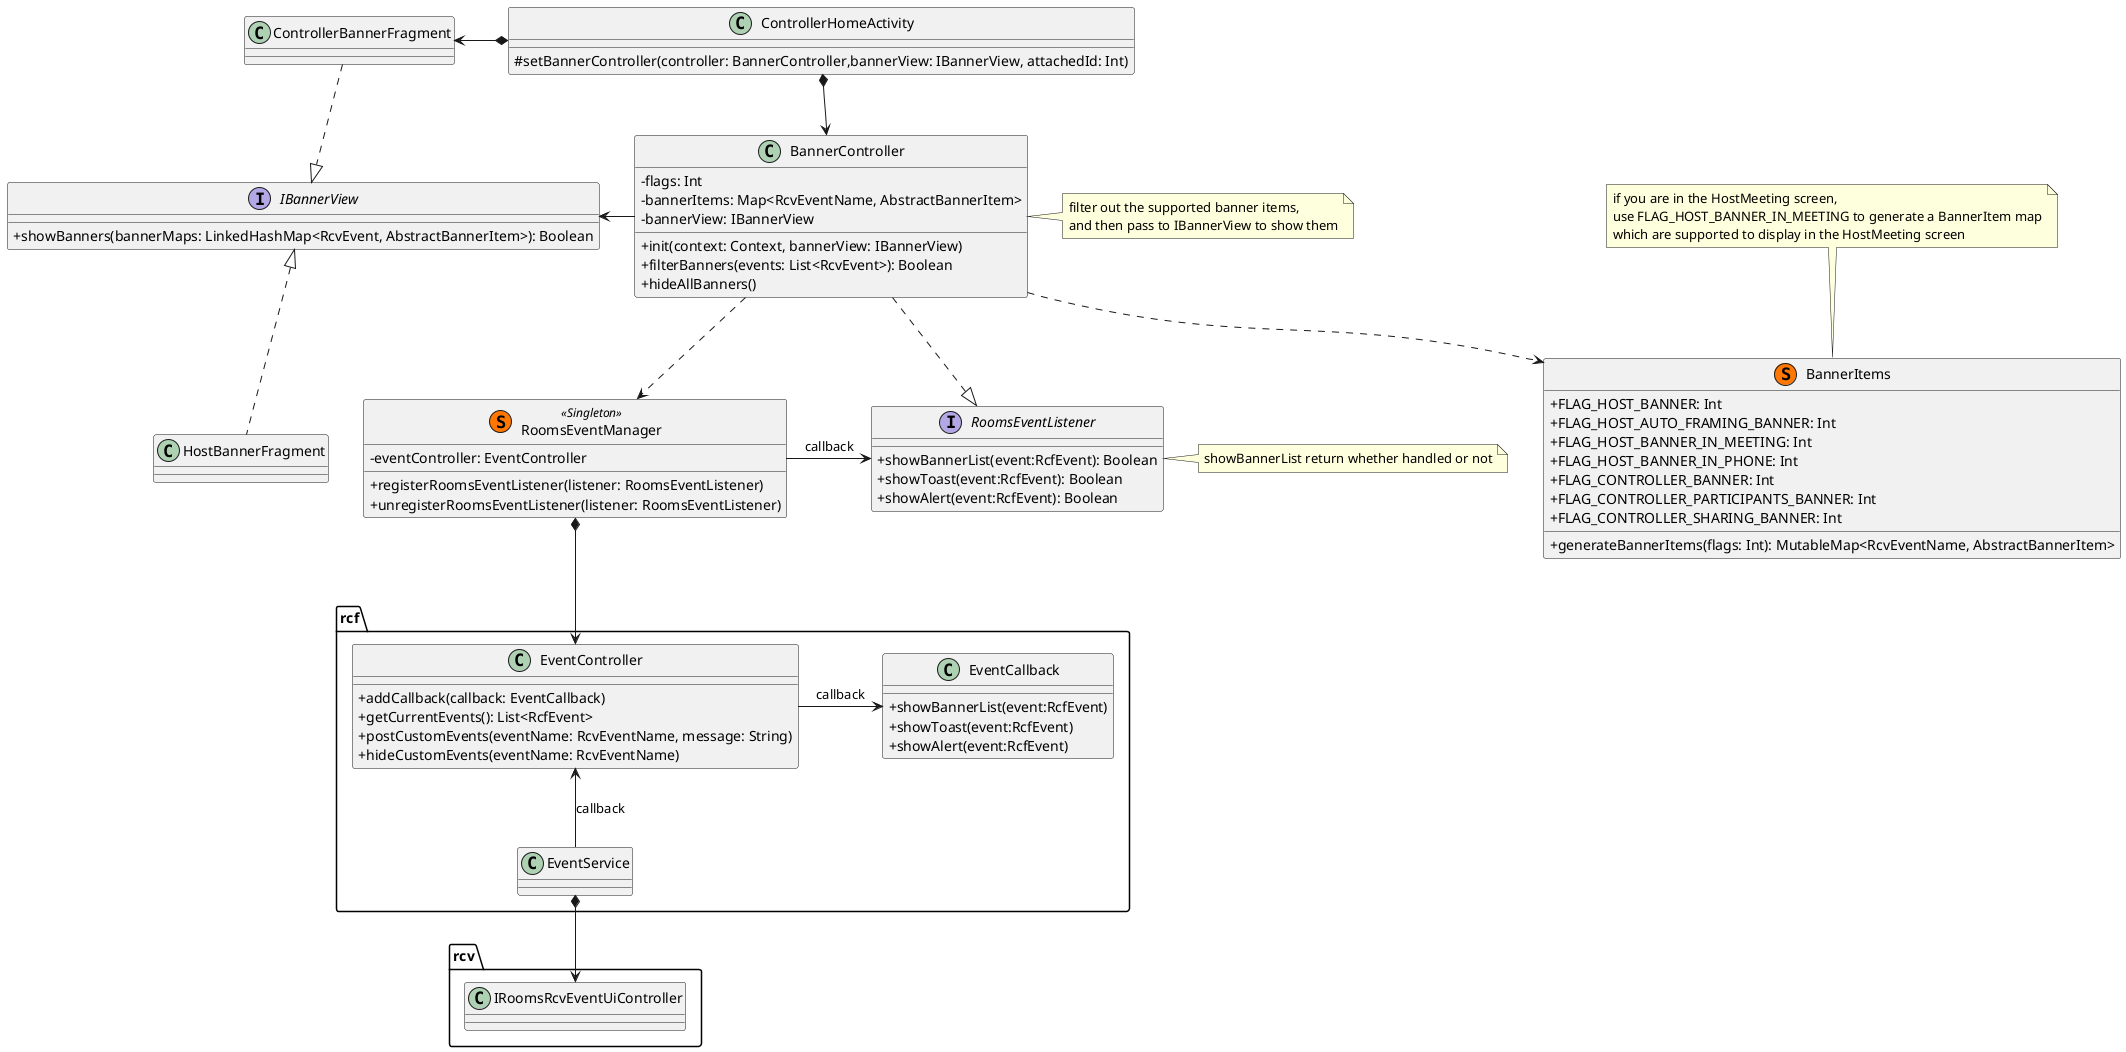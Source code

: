 @startuml
'https://plantuml.com/class-diagram
skinparam classAttributeIconSize 0

ControllerHomeActivity *-down-> BannerController
ControllerHomeActivity *-left-> ControllerBannerFragment

ControllerBannerFragment ..|> IBannerView
HostBannerFragment .up.|> IBannerView

BannerController .down.|> RoomsEventListener
BannerController .down.> RoomsEventManager
BannerController .down.> BannerItems
BannerController -left-> IBannerView

RoomsEventManager *-down-> rcf.EventController
RoomsEventManager -right-> RoomsEventListener: callback


rcf.EventController -right-> rcf.EventCallback: callback
rcf.EventService -up-> rcf.EventController: callback
rcf.EventService *-down-> rcv.IRoomsRcvEventUiController

class ControllerHomeActivity {
    # setBannerController(controller: BannerController,bannerView: IBannerView, attachedId: Int)
}

class HostBannerFragment
class ControllerBannerFragment

note top of BannerItems
    if you are in the HostMeeting screen,
    use FLAG_HOST_BANNER_IN_MEETING to generate a BannerItem map
    which are supported to display in the HostMeeting screen
end note
class BannerItems<< (S, #FF7700) >> {
    + FLAG_HOST_BANNER: Int
    + FLAG_HOST_AUTO_FRAMING_BANNER: Int
    + FLAG_HOST_BANNER_IN_MEETING: Int
    + FLAG_HOST_BANNER_IN_PHONE: Int
    + FLAG_CONTROLLER_BANNER: Int
    + FLAG_CONTROLLER_PARTICIPANTS_BANNER: Int
    + FLAG_CONTROLLER_SHARING_BANNER: Int
    + generateBannerItems(flags: Int): MutableMap<RcvEventName, AbstractBannerItem>
}

note right of BannerController
    filter out the supported banner items,
    and then pass to IBannerView to show them
end note
class BannerController {
    - flags: Int
    - bannerItems: Map<RcvEventName, AbstractBannerItem>
    - bannerView: IBannerView
    + init(context: Context, bannerView: IBannerView)
    + filterBanners(events: List<RcvEvent>): Boolean
    + hideAllBanners()
}

interface IBannerView {
    + showBanners(bannerMaps: LinkedHashMap<RcvEvent, AbstractBannerItem>): Boolean
}

class RoomsEventManager<< (S, #FF7700) Singleton>> {
    - eventController: EventController
    + registerRoomsEventListener(listener: RoomsEventListener)
    + unregisterRoomsEventListener(listener: RoomsEventListener)
}

note right of RoomsEventListener
    showBannerList return whether handled or not
end note
interface RoomsEventListener {
    + showBannerList(event:RcfEvent): Boolean
    + showToast(event:RcfEvent): Boolean
    + showAlert(event:RcfEvent): Boolean
}

namespace rcf {
    class EventController {
        + addCallback(callback: EventCallback)
        + getCurrentEvents(): List<RcfEvent>
        + postCustomEvents(eventName: RcvEventName, message: String)
        + hideCustomEvents(eventName: RcvEventName)
    }

    class EventCallback {
        + showBannerList(event:RcfEvent)
        + showToast(event:RcfEvent)
        + showAlert(event:RcfEvent)
    }

    class EventService
}

namespace rcv {
    class IRoomsRcvEventUiController
}
@enduml
